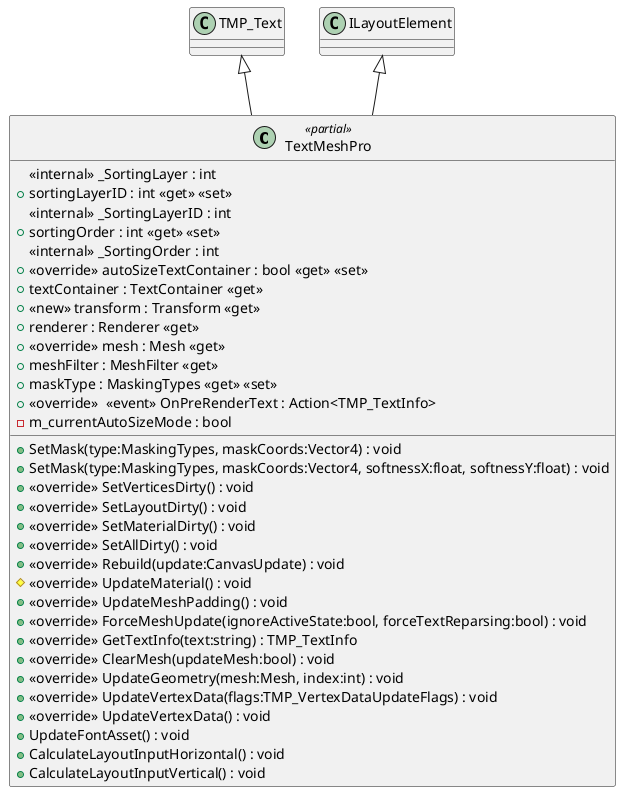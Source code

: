 @startuml
class TextMeshPro <<partial>> {
    <<internal>> _SortingLayer : int
    + sortingLayerID : int <<get>> <<set>>
    <<internal>> _SortingLayerID : int
    + sortingOrder : int <<get>> <<set>>
    <<internal>> _SortingOrder : int
    + <<override>> autoSizeTextContainer : bool <<get>> <<set>>
    + textContainer : TextContainer <<get>>
    + <<new>> transform : Transform <<get>>
    + renderer : Renderer <<get>>
    + <<override>> mesh : Mesh <<get>>
    + meshFilter : MeshFilter <<get>>
    + maskType : MaskingTypes <<get>> <<set>>
    + SetMask(type:MaskingTypes, maskCoords:Vector4) : void
    + SetMask(type:MaskingTypes, maskCoords:Vector4, softnessX:float, softnessY:float) : void
    + <<override>> SetVerticesDirty() : void
    + <<override>> SetLayoutDirty() : void
    + <<override>> SetMaterialDirty() : void
    + <<override>> SetAllDirty() : void
    + <<override>> Rebuild(update:CanvasUpdate) : void
    # <<override>> UpdateMaterial() : void
    + <<override>> UpdateMeshPadding() : void
    + <<override>> ForceMeshUpdate(ignoreActiveState:bool, forceTextReparsing:bool) : void
    + <<override>> GetTextInfo(text:string) : TMP_TextInfo
    + <<override>> ClearMesh(updateMesh:bool) : void
    + <<override>>  <<event>> OnPreRenderText : Action<TMP_TextInfo> 
    + <<override>> UpdateGeometry(mesh:Mesh, index:int) : void
    + <<override>> UpdateVertexData(flags:TMP_VertexDataUpdateFlags) : void
    + <<override>> UpdateVertexData() : void
    + UpdateFontAsset() : void
    - m_currentAutoSizeMode : bool
    + CalculateLayoutInputHorizontal() : void
    + CalculateLayoutInputVertical() : void
}
TMP_Text <|-- TextMeshPro
ILayoutElement <|-- TextMeshPro
@enduml
